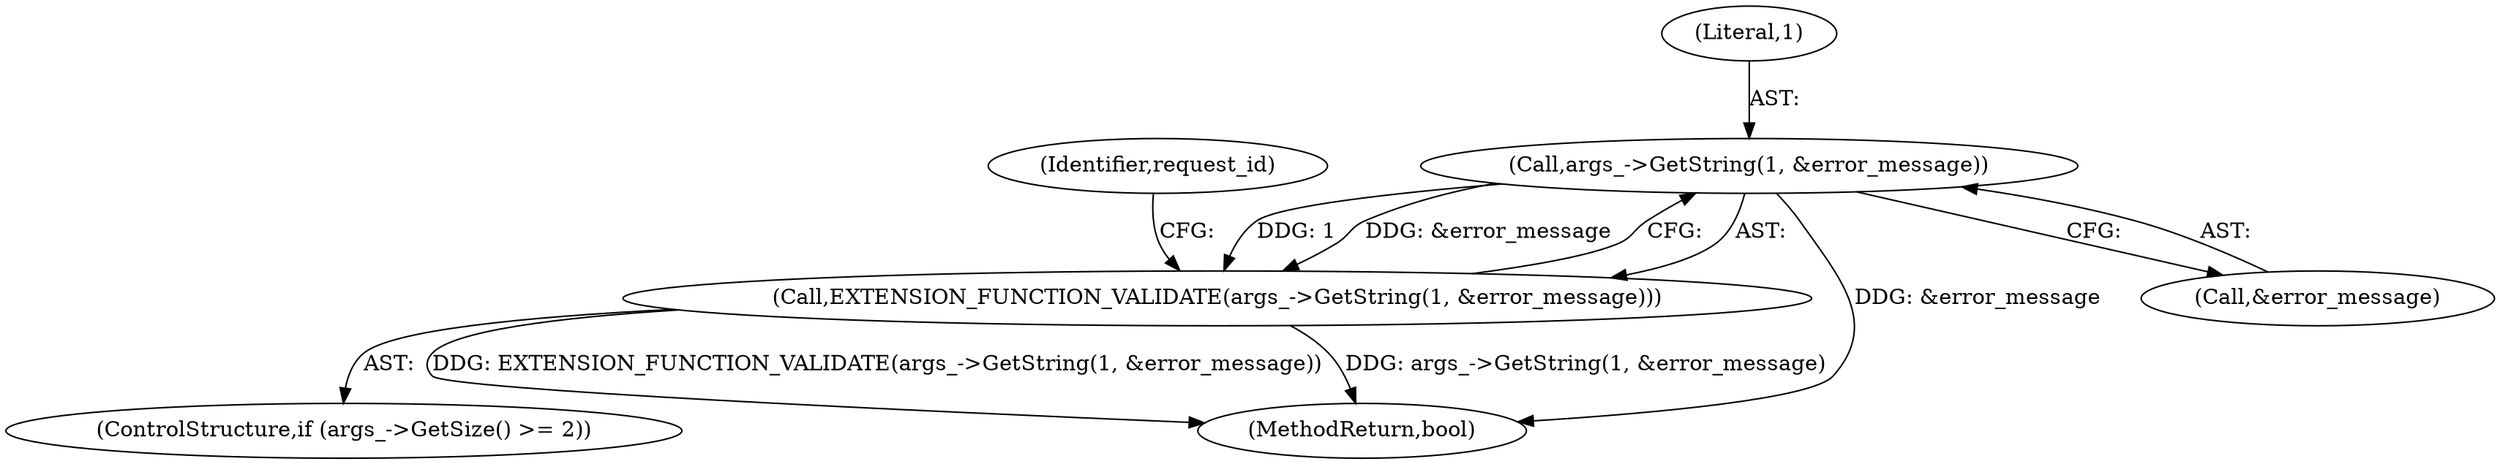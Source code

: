 digraph "1_Chrome_c63f2b7fe4fe2977f858a8e36d5f48db17eff2e7_12@del" {
"1000114" [label="(Call,args_->GetString(1, &error_message))"];
"1000113" [label="(Call,EXTENSION_FUNCTION_VALIDATE(args_->GetString(1, &error_message)))"];
"1000115" [label="(Literal,1)"];
"1000114" [label="(Call,args_->GetString(1, &error_message))"];
"1000123" [label="(MethodReturn,bool)"];
"1000119" [label="(Identifier,request_id)"];
"1000113" [label="(Call,EXTENSION_FUNCTION_VALIDATE(args_->GetString(1, &error_message)))"];
"1000109" [label="(ControlStructure,if (args_->GetSize() >= 2))"];
"1000116" [label="(Call,&error_message)"];
"1000114" -> "1000113"  [label="AST: "];
"1000114" -> "1000116"  [label="CFG: "];
"1000115" -> "1000114"  [label="AST: "];
"1000116" -> "1000114"  [label="AST: "];
"1000113" -> "1000114"  [label="CFG: "];
"1000114" -> "1000123"  [label="DDG: &error_message"];
"1000114" -> "1000113"  [label="DDG: 1"];
"1000114" -> "1000113"  [label="DDG: &error_message"];
"1000113" -> "1000109"  [label="AST: "];
"1000119" -> "1000113"  [label="CFG: "];
"1000113" -> "1000123"  [label="DDG: args_->GetString(1, &error_message)"];
"1000113" -> "1000123"  [label="DDG: EXTENSION_FUNCTION_VALIDATE(args_->GetString(1, &error_message))"];
}
